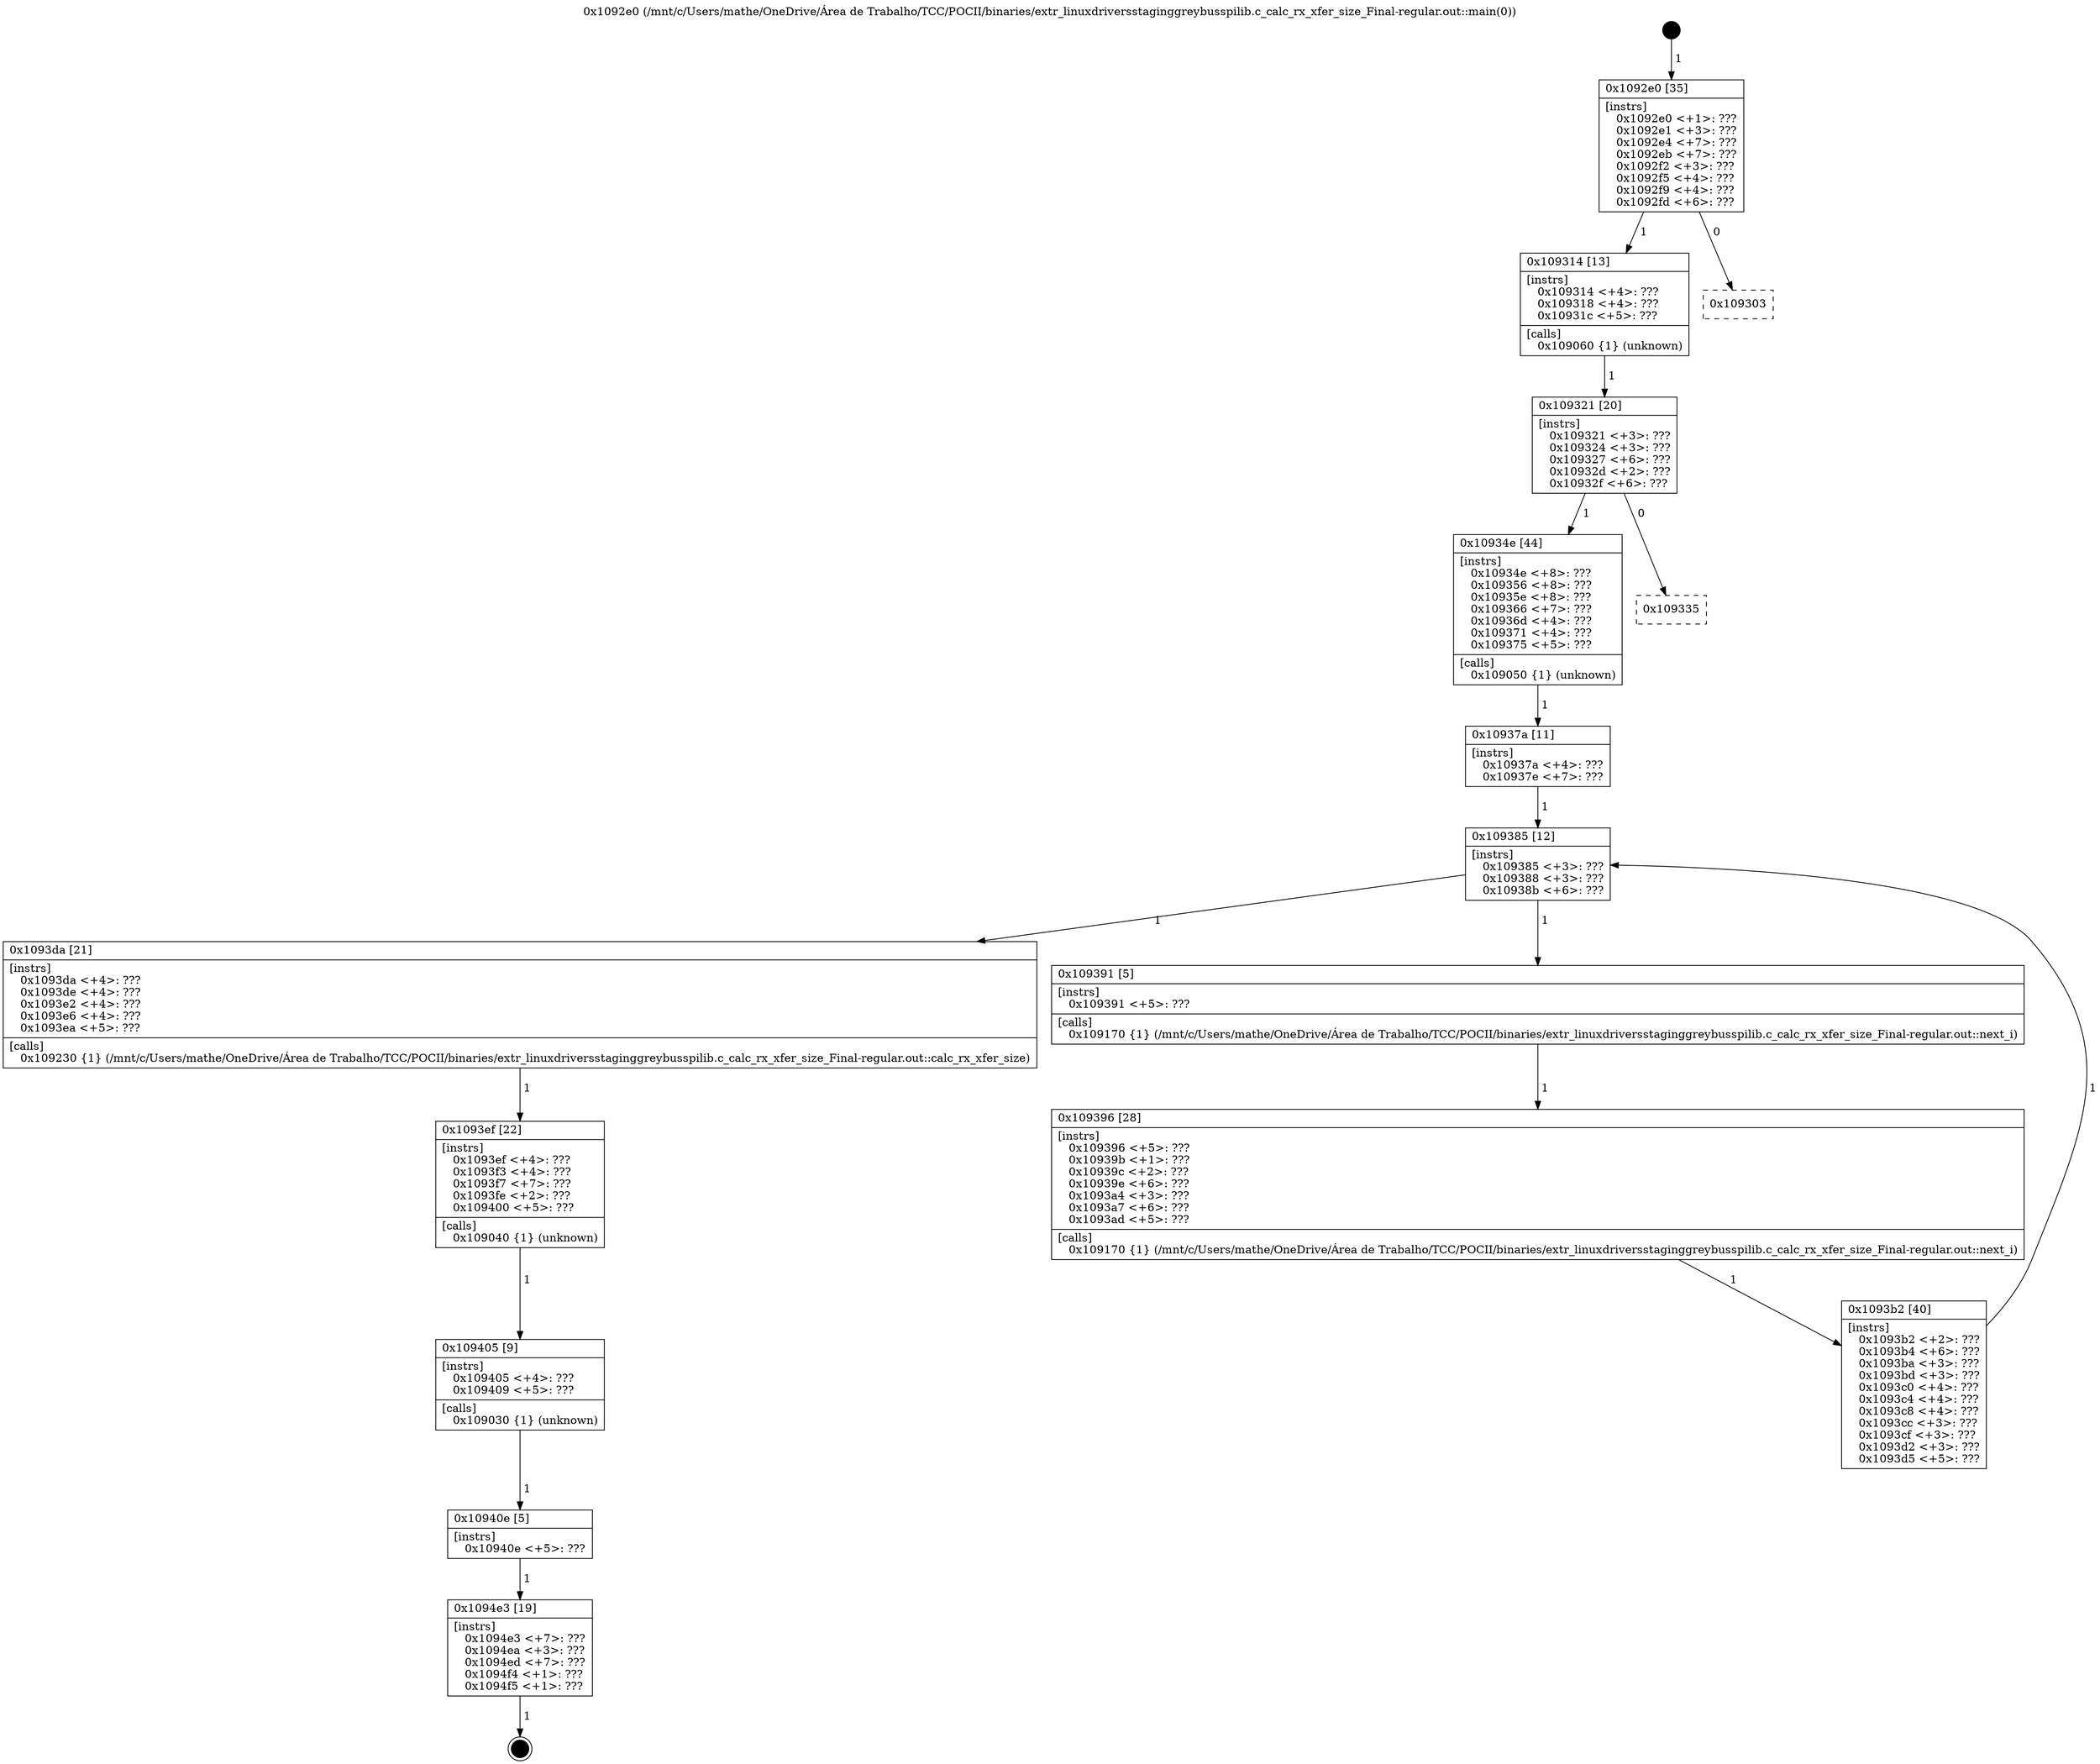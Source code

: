 digraph "0x1092e0" {
  label = "0x1092e0 (/mnt/c/Users/mathe/OneDrive/Área de Trabalho/TCC/POCII/binaries/extr_linuxdriversstaginggreybusspilib.c_calc_rx_xfer_size_Final-regular.out::main(0))"
  labelloc = "t"
  node[shape=record]

  Entry [label="",width=0.3,height=0.3,shape=circle,fillcolor=black,style=filled]
  "0x1092e0" [label="{
     0x1092e0 [35]\l
     | [instrs]\l
     &nbsp;&nbsp;0x1092e0 \<+1\>: ???\l
     &nbsp;&nbsp;0x1092e1 \<+3\>: ???\l
     &nbsp;&nbsp;0x1092e4 \<+7\>: ???\l
     &nbsp;&nbsp;0x1092eb \<+7\>: ???\l
     &nbsp;&nbsp;0x1092f2 \<+3\>: ???\l
     &nbsp;&nbsp;0x1092f5 \<+4\>: ???\l
     &nbsp;&nbsp;0x1092f9 \<+4\>: ???\l
     &nbsp;&nbsp;0x1092fd \<+6\>: ???\l
  }"]
  "0x109314" [label="{
     0x109314 [13]\l
     | [instrs]\l
     &nbsp;&nbsp;0x109314 \<+4\>: ???\l
     &nbsp;&nbsp;0x109318 \<+4\>: ???\l
     &nbsp;&nbsp;0x10931c \<+5\>: ???\l
     | [calls]\l
     &nbsp;&nbsp;0x109060 \{1\} (unknown)\l
  }"]
  "0x109303" [label="{
     0x109303\l
  }", style=dashed]
  "0x109321" [label="{
     0x109321 [20]\l
     | [instrs]\l
     &nbsp;&nbsp;0x109321 \<+3\>: ???\l
     &nbsp;&nbsp;0x109324 \<+3\>: ???\l
     &nbsp;&nbsp;0x109327 \<+6\>: ???\l
     &nbsp;&nbsp;0x10932d \<+2\>: ???\l
     &nbsp;&nbsp;0x10932f \<+6\>: ???\l
  }"]
  "0x10934e" [label="{
     0x10934e [44]\l
     | [instrs]\l
     &nbsp;&nbsp;0x10934e \<+8\>: ???\l
     &nbsp;&nbsp;0x109356 \<+8\>: ???\l
     &nbsp;&nbsp;0x10935e \<+8\>: ???\l
     &nbsp;&nbsp;0x109366 \<+7\>: ???\l
     &nbsp;&nbsp;0x10936d \<+4\>: ???\l
     &nbsp;&nbsp;0x109371 \<+4\>: ???\l
     &nbsp;&nbsp;0x109375 \<+5\>: ???\l
     | [calls]\l
     &nbsp;&nbsp;0x109050 \{1\} (unknown)\l
  }"]
  "0x109335" [label="{
     0x109335\l
  }", style=dashed]
  "0x109385" [label="{
     0x109385 [12]\l
     | [instrs]\l
     &nbsp;&nbsp;0x109385 \<+3\>: ???\l
     &nbsp;&nbsp;0x109388 \<+3\>: ???\l
     &nbsp;&nbsp;0x10938b \<+6\>: ???\l
  }"]
  "0x1093da" [label="{
     0x1093da [21]\l
     | [instrs]\l
     &nbsp;&nbsp;0x1093da \<+4\>: ???\l
     &nbsp;&nbsp;0x1093de \<+4\>: ???\l
     &nbsp;&nbsp;0x1093e2 \<+4\>: ???\l
     &nbsp;&nbsp;0x1093e6 \<+4\>: ???\l
     &nbsp;&nbsp;0x1093ea \<+5\>: ???\l
     | [calls]\l
     &nbsp;&nbsp;0x109230 \{1\} (/mnt/c/Users/mathe/OneDrive/Área de Trabalho/TCC/POCII/binaries/extr_linuxdriversstaginggreybusspilib.c_calc_rx_xfer_size_Final-regular.out::calc_rx_xfer_size)\l
  }"]
  "0x109391" [label="{
     0x109391 [5]\l
     | [instrs]\l
     &nbsp;&nbsp;0x109391 \<+5\>: ???\l
     | [calls]\l
     &nbsp;&nbsp;0x109170 \{1\} (/mnt/c/Users/mathe/OneDrive/Área de Trabalho/TCC/POCII/binaries/extr_linuxdriversstaginggreybusspilib.c_calc_rx_xfer_size_Final-regular.out::next_i)\l
  }"]
  "0x109396" [label="{
     0x109396 [28]\l
     | [instrs]\l
     &nbsp;&nbsp;0x109396 \<+5\>: ???\l
     &nbsp;&nbsp;0x10939b \<+1\>: ???\l
     &nbsp;&nbsp;0x10939c \<+2\>: ???\l
     &nbsp;&nbsp;0x10939e \<+6\>: ???\l
     &nbsp;&nbsp;0x1093a4 \<+3\>: ???\l
     &nbsp;&nbsp;0x1093a7 \<+6\>: ???\l
     &nbsp;&nbsp;0x1093ad \<+5\>: ???\l
     | [calls]\l
     &nbsp;&nbsp;0x109170 \{1\} (/mnt/c/Users/mathe/OneDrive/Área de Trabalho/TCC/POCII/binaries/extr_linuxdriversstaginggreybusspilib.c_calc_rx_xfer_size_Final-regular.out::next_i)\l
  }"]
  "0x1093b2" [label="{
     0x1093b2 [40]\l
     | [instrs]\l
     &nbsp;&nbsp;0x1093b2 \<+2\>: ???\l
     &nbsp;&nbsp;0x1093b4 \<+6\>: ???\l
     &nbsp;&nbsp;0x1093ba \<+3\>: ???\l
     &nbsp;&nbsp;0x1093bd \<+3\>: ???\l
     &nbsp;&nbsp;0x1093c0 \<+4\>: ???\l
     &nbsp;&nbsp;0x1093c4 \<+4\>: ???\l
     &nbsp;&nbsp;0x1093c8 \<+4\>: ???\l
     &nbsp;&nbsp;0x1093cc \<+3\>: ???\l
     &nbsp;&nbsp;0x1093cf \<+3\>: ???\l
     &nbsp;&nbsp;0x1093d2 \<+3\>: ???\l
     &nbsp;&nbsp;0x1093d5 \<+5\>: ???\l
  }"]
  "0x10937a" [label="{
     0x10937a [11]\l
     | [instrs]\l
     &nbsp;&nbsp;0x10937a \<+4\>: ???\l
     &nbsp;&nbsp;0x10937e \<+7\>: ???\l
  }"]
  "0x1093ef" [label="{
     0x1093ef [22]\l
     | [instrs]\l
     &nbsp;&nbsp;0x1093ef \<+4\>: ???\l
     &nbsp;&nbsp;0x1093f3 \<+4\>: ???\l
     &nbsp;&nbsp;0x1093f7 \<+7\>: ???\l
     &nbsp;&nbsp;0x1093fe \<+2\>: ???\l
     &nbsp;&nbsp;0x109400 \<+5\>: ???\l
     | [calls]\l
     &nbsp;&nbsp;0x109040 \{1\} (unknown)\l
  }"]
  "0x109405" [label="{
     0x109405 [9]\l
     | [instrs]\l
     &nbsp;&nbsp;0x109405 \<+4\>: ???\l
     &nbsp;&nbsp;0x109409 \<+5\>: ???\l
     | [calls]\l
     &nbsp;&nbsp;0x109030 \{1\} (unknown)\l
  }"]
  "0x10940e" [label="{
     0x10940e [5]\l
     | [instrs]\l
     &nbsp;&nbsp;0x10940e \<+5\>: ???\l
  }"]
  "0x1094e3" [label="{
     0x1094e3 [19]\l
     | [instrs]\l
     &nbsp;&nbsp;0x1094e3 \<+7\>: ???\l
     &nbsp;&nbsp;0x1094ea \<+3\>: ???\l
     &nbsp;&nbsp;0x1094ed \<+7\>: ???\l
     &nbsp;&nbsp;0x1094f4 \<+1\>: ???\l
     &nbsp;&nbsp;0x1094f5 \<+1\>: ???\l
  }"]
  Exit [label="",width=0.3,height=0.3,shape=circle,fillcolor=black,style=filled,peripheries=2]
  Entry -> "0x1092e0" [label=" 1"]
  "0x1092e0" -> "0x109314" [label=" 1"]
  "0x1092e0" -> "0x109303" [label=" 0"]
  "0x109314" -> "0x109321" [label=" 1"]
  "0x109321" -> "0x10934e" [label=" 1"]
  "0x109321" -> "0x109335" [label=" 0"]
  "0x10934e" -> "0x10937a" [label=" 1"]
  "0x109385" -> "0x1093da" [label=" 1"]
  "0x109385" -> "0x109391" [label=" 1"]
  "0x109391" -> "0x109396" [label=" 1"]
  "0x109396" -> "0x1093b2" [label=" 1"]
  "0x10937a" -> "0x109385" [label=" 1"]
  "0x1093b2" -> "0x109385" [label=" 1"]
  "0x1093da" -> "0x1093ef" [label=" 1"]
  "0x1093ef" -> "0x109405" [label=" 1"]
  "0x109405" -> "0x10940e" [label=" 1"]
  "0x10940e" -> "0x1094e3" [label=" 1"]
  "0x1094e3" -> Exit [label=" 1"]
}

